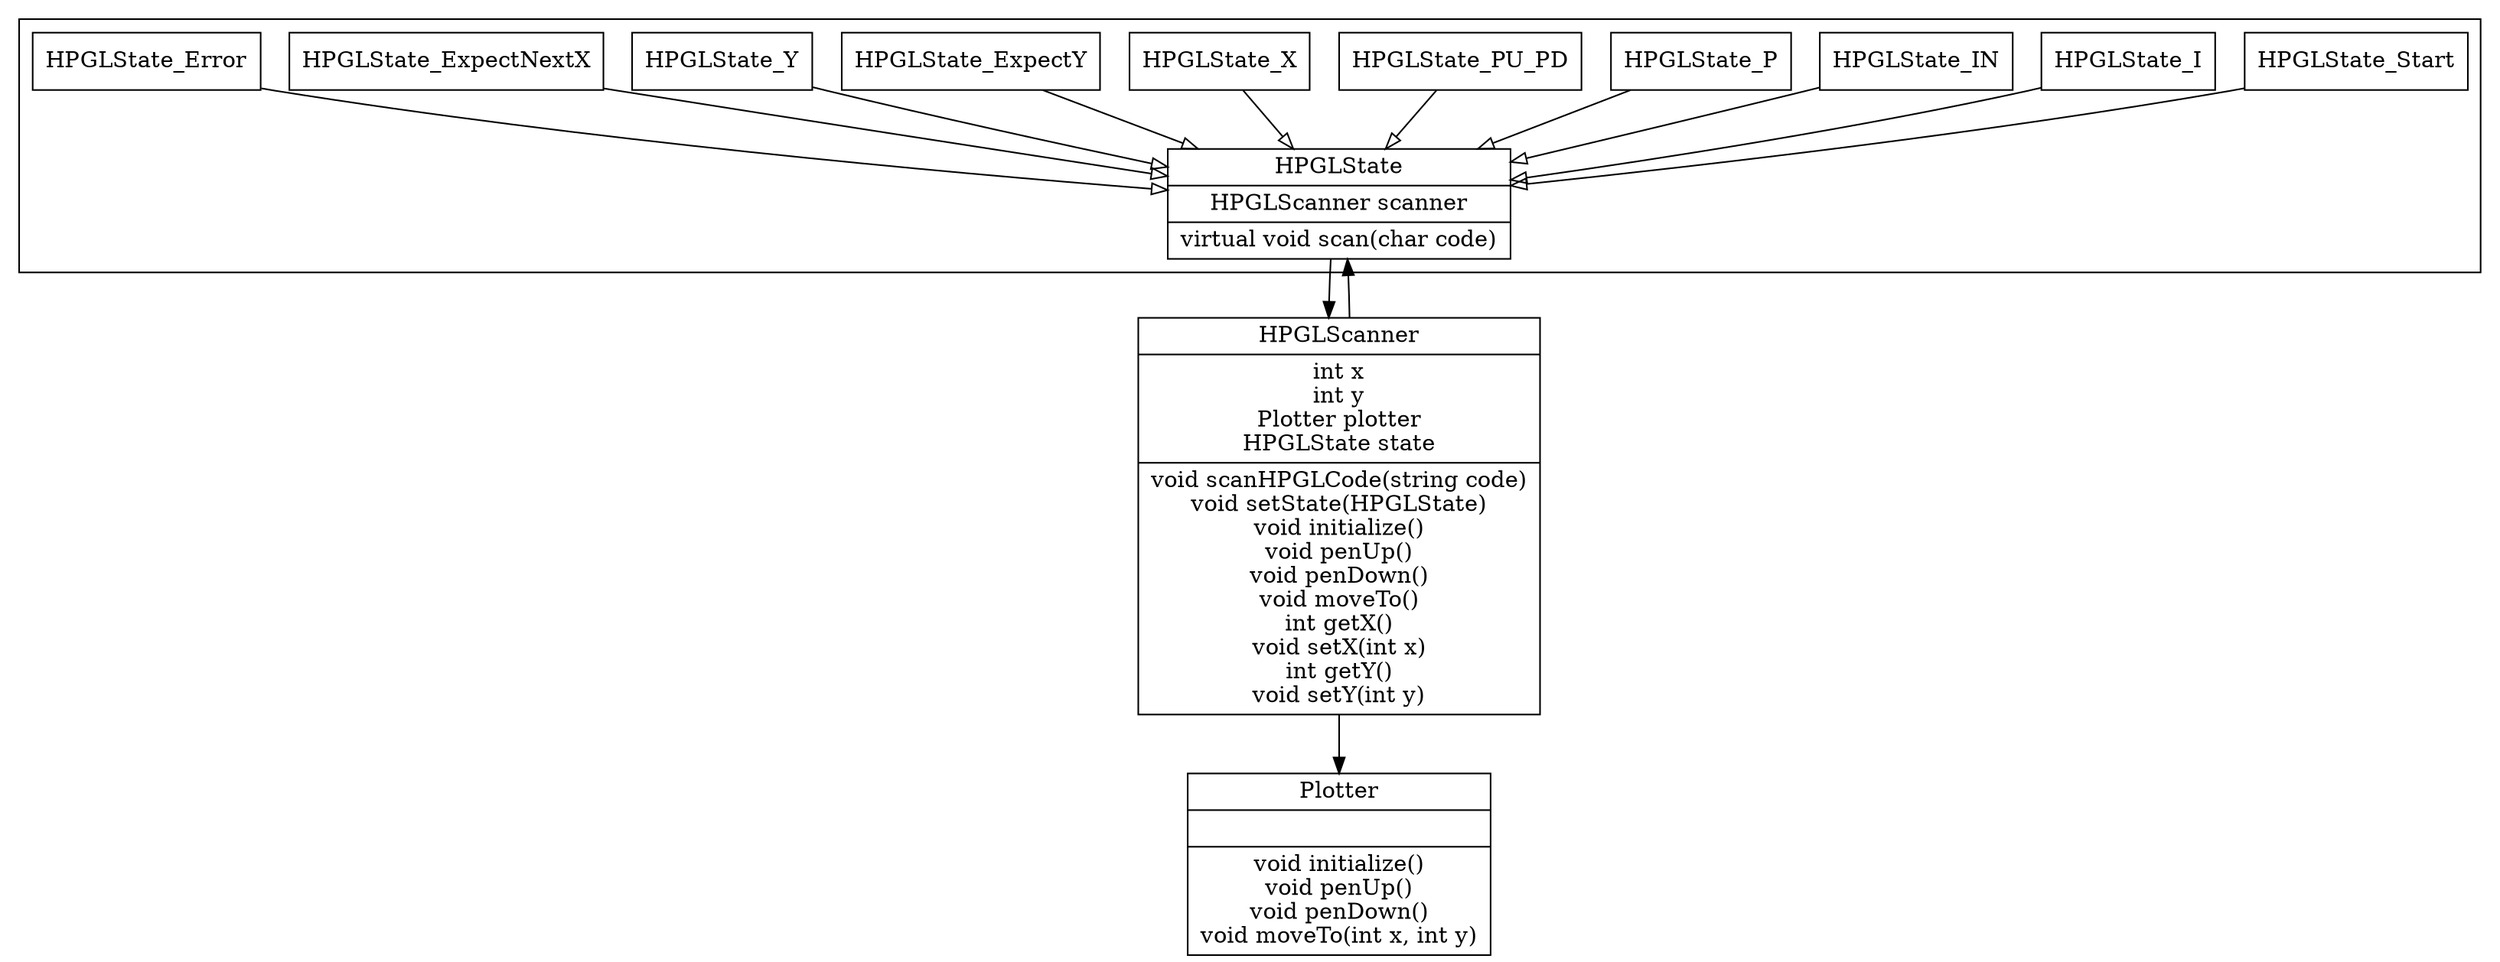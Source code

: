 digraph HPGL {

node [shape="record"]

Plotter [label="{Plotter||void initialize()\nvoid penUp()\nvoid penDown()\nvoid moveTo(int x, int y)}"]

HPGLScanner [label="{HPGLScanner|int x\nint y\nPlotter plotter\nHPGLState state|void scanHPGLCode(string code)\nvoid setState(HPGLState)\nvoid initialize()\nvoid penUp()\nvoid penDown()\nvoid moveTo()\nint getX()\nvoid setX(int x)\nint getY()\nvoid setY(int y)}"]



subgraph clusterStates{
HPGLState [label="{HPGLState|HPGLScanner scanner|virtual void scan(char code)}"]
HPGLState_Start
HPGLState_I
HPGLState_IN
HPGLState_P
HPGLState_PU_PD
HPGLState_X
HPGLState_ExpectY
HPGLState_Y
HPGLState_ExpectNextX
HPGLState_Error

}


HPGLScanner -> Plotter
HPGLState -> HPGLScanner
HPGLScanner -> HPGLState

HPGLState_Start -> HPGLState [arrowhead="empty"]
HPGLState_I -> HPGLState [arrowhead="empty"]
HPGLState_IN -> HPGLState [arrowhead="empty"]
HPGLState_P -> HPGLState [arrowhead="empty"]
HPGLState_PU_PD -> HPGLState [arrowhead="empty"]
HPGLState_X -> HPGLState [arrowhead="empty"]
HPGLState_ExpectY -> HPGLState [arrowhead="empty"]
HPGLState_Y -> HPGLState [arrowhead="empty"]
HPGLState_ExpectNextX -> HPGLState [arrowhead="empty"]
HPGLState_Error -> HPGLState [arrowhead="empty"]

}
